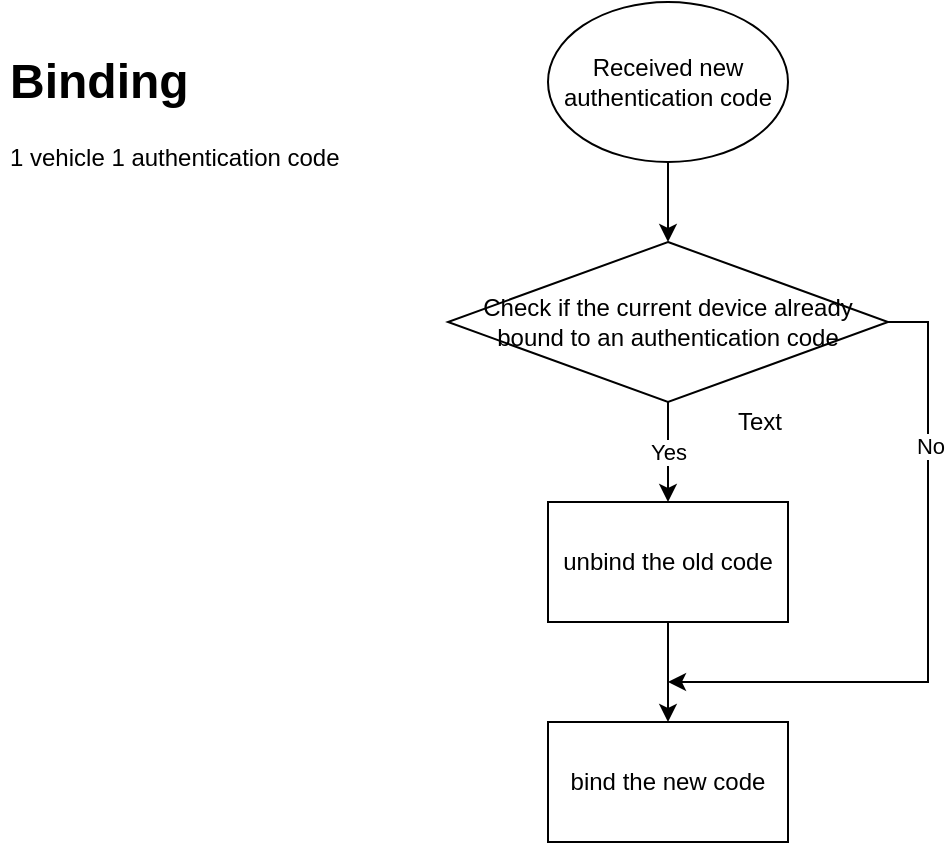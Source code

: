 <mxfile version="15.2.7" type="github">
  <diagram id="C5RBs43oDa-KdzZeNtuy" name="Page-1">
    <mxGraphModel dx="782" dy="468" grid="1" gridSize="10" guides="1" tooltips="1" connect="1" arrows="1" fold="1" page="1" pageScale="1" pageWidth="827" pageHeight="1169" math="0" shadow="0">
      <root>
        <mxCell id="WIyWlLk6GJQsqaUBKTNV-0" />
        <mxCell id="WIyWlLk6GJQsqaUBKTNV-1" parent="WIyWlLk6GJQsqaUBKTNV-0" />
        <mxCell id="-_ZYs3OJcZVKZoG_gJD5-4" style="edgeStyle=orthogonalEdgeStyle;rounded=0;orthogonalLoop=1;jettySize=auto;html=1;entryX=0.5;entryY=0;entryDx=0;entryDy=0;" edge="1" parent="WIyWlLk6GJQsqaUBKTNV-1" source="-_ZYs3OJcZVKZoG_gJD5-0" target="-_ZYs3OJcZVKZoG_gJD5-1">
          <mxGeometry relative="1" as="geometry" />
        </mxCell>
        <mxCell id="-_ZYs3OJcZVKZoG_gJD5-0" value="Received new authentication code" style="ellipse;whiteSpace=wrap;html=1;" vertex="1" parent="WIyWlLk6GJQsqaUBKTNV-1">
          <mxGeometry x="294" y="10" width="120" height="80" as="geometry" />
        </mxCell>
        <mxCell id="-_ZYs3OJcZVKZoG_gJD5-5" value="Yes" style="edgeStyle=orthogonalEdgeStyle;rounded=0;orthogonalLoop=1;jettySize=auto;html=1;entryX=0.5;entryY=0;entryDx=0;entryDy=0;" edge="1" parent="WIyWlLk6GJQsqaUBKTNV-1" source="-_ZYs3OJcZVKZoG_gJD5-1" target="-_ZYs3OJcZVKZoG_gJD5-2">
          <mxGeometry relative="1" as="geometry" />
        </mxCell>
        <mxCell id="-_ZYs3OJcZVKZoG_gJD5-6" style="edgeStyle=orthogonalEdgeStyle;rounded=0;orthogonalLoop=1;jettySize=auto;html=1;exitX=1;exitY=0.5;exitDx=0;exitDy=0;" edge="1" parent="WIyWlLk6GJQsqaUBKTNV-1" source="-_ZYs3OJcZVKZoG_gJD5-1">
          <mxGeometry relative="1" as="geometry">
            <mxPoint x="354" y="350" as="targetPoint" />
            <Array as="points">
              <mxPoint x="484" y="170" />
              <mxPoint x="484" y="350" />
            </Array>
          </mxGeometry>
        </mxCell>
        <mxCell id="-_ZYs3OJcZVKZoG_gJD5-8" value="No" style="edgeLabel;html=1;align=center;verticalAlign=middle;resizable=0;points=[];" vertex="1" connectable="0" parent="-_ZYs3OJcZVKZoG_gJD5-6">
          <mxGeometry x="-0.507" y="1" relative="1" as="geometry">
            <mxPoint as="offset" />
          </mxGeometry>
        </mxCell>
        <mxCell id="-_ZYs3OJcZVKZoG_gJD5-1" value="Check if the current device already bound to an authentication code" style="rhombus;whiteSpace=wrap;html=1;" vertex="1" parent="WIyWlLk6GJQsqaUBKTNV-1">
          <mxGeometry x="244" y="130" width="220" height="80" as="geometry" />
        </mxCell>
        <mxCell id="-_ZYs3OJcZVKZoG_gJD5-7" style="edgeStyle=orthogonalEdgeStyle;rounded=0;orthogonalLoop=1;jettySize=auto;html=1;exitX=0.5;exitY=1;exitDx=0;exitDy=0;entryX=0.5;entryY=0;entryDx=0;entryDy=0;" edge="1" parent="WIyWlLk6GJQsqaUBKTNV-1" source="-_ZYs3OJcZVKZoG_gJD5-2" target="-_ZYs3OJcZVKZoG_gJD5-3">
          <mxGeometry relative="1" as="geometry" />
        </mxCell>
        <mxCell id="-_ZYs3OJcZVKZoG_gJD5-2" value="unbind the old code" style="rounded=0;whiteSpace=wrap;html=1;" vertex="1" parent="WIyWlLk6GJQsqaUBKTNV-1">
          <mxGeometry x="294" y="260" width="120" height="60" as="geometry" />
        </mxCell>
        <mxCell id="-_ZYs3OJcZVKZoG_gJD5-3" value="bind the new code" style="rounded=0;whiteSpace=wrap;html=1;" vertex="1" parent="WIyWlLk6GJQsqaUBKTNV-1">
          <mxGeometry x="294" y="370" width="120" height="60" as="geometry" />
        </mxCell>
        <mxCell id="-_ZYs3OJcZVKZoG_gJD5-9" value="Text" style="text;html=1;strokeColor=none;fillColor=none;align=center;verticalAlign=middle;whiteSpace=wrap;rounded=0;" vertex="1" parent="WIyWlLk6GJQsqaUBKTNV-1">
          <mxGeometry x="380" y="210" width="40" height="20" as="geometry" />
        </mxCell>
        <mxCell id="-_ZYs3OJcZVKZoG_gJD5-10" value="&lt;h1&gt;Binding&lt;/h1&gt;&lt;p&gt;1 vehicle 1 authentication code&lt;/p&gt;" style="text;html=1;strokeColor=none;fillColor=none;spacing=5;spacingTop=-20;whiteSpace=wrap;overflow=hidden;rounded=0;" vertex="1" parent="WIyWlLk6GJQsqaUBKTNV-1">
          <mxGeometry x="20" y="30" width="190" height="80" as="geometry" />
        </mxCell>
      </root>
    </mxGraphModel>
  </diagram>
</mxfile>
